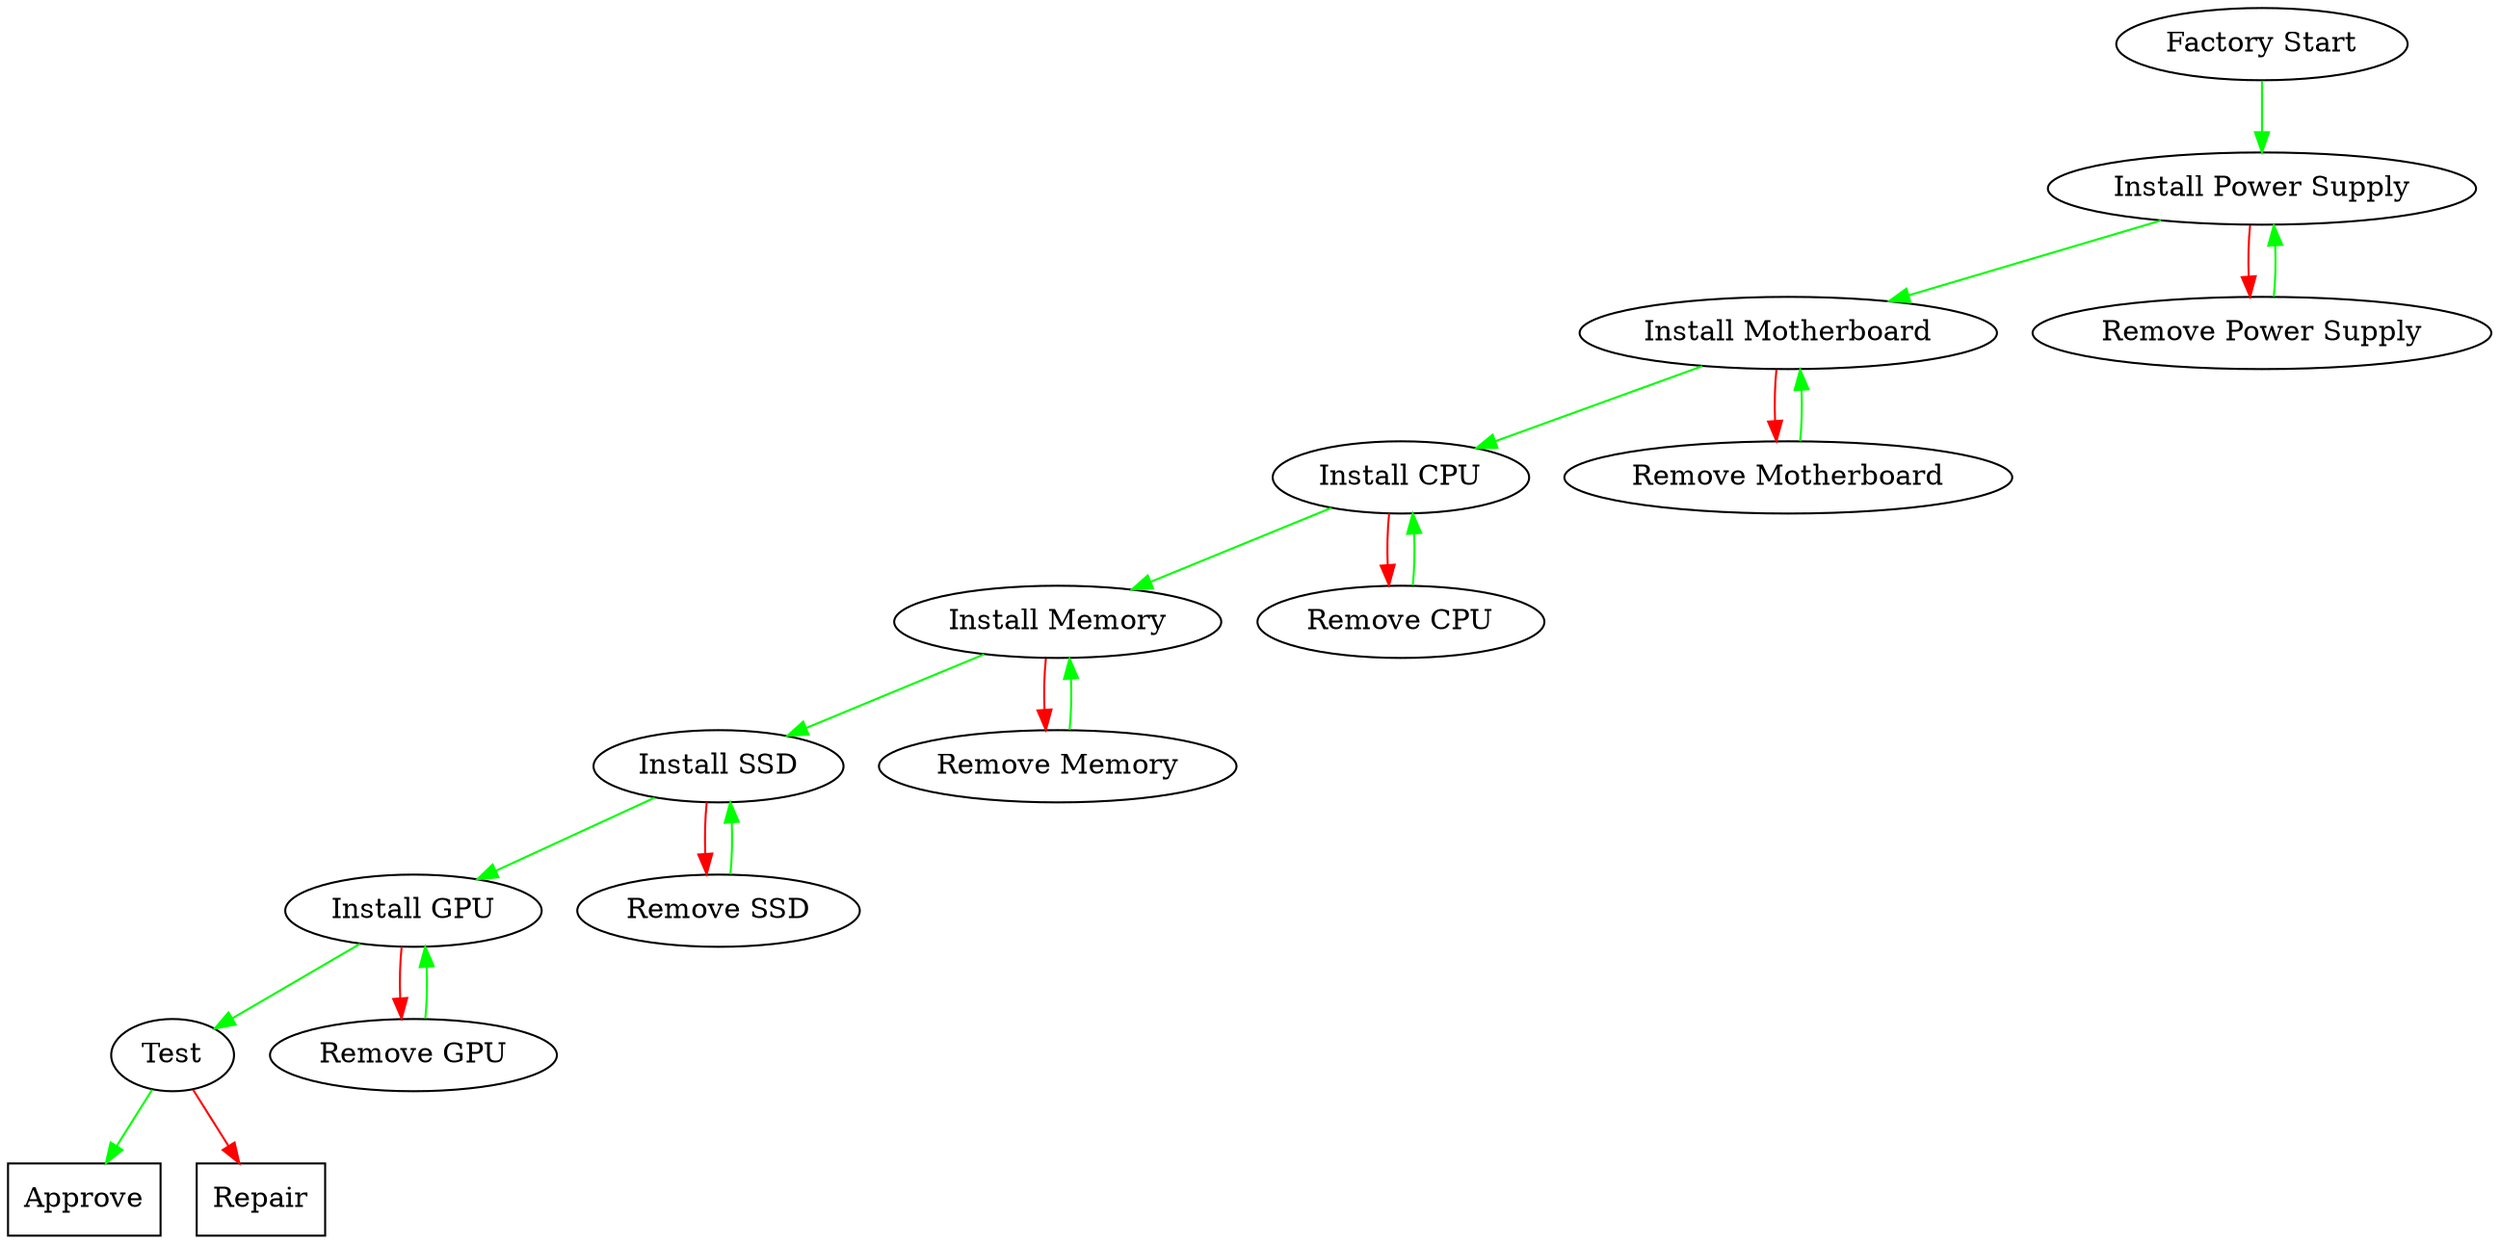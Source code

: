 digraph task {
"Factory Start"->"Install Power Supply" [color=green];
"Install Power Supply"->"Install Motherboard" [color=green];
"Install Power Supply"->"Remove Power Supply" [color=red];
"Remove Power Supply"->"Install Power Supply" [color=green];
"Install Motherboard"->"Install CPU" [color=green];
"Install Motherboard"->"Remove Motherboard" [color=red];
"Remove Motherboard"->"Install Motherboard" [color=green];
"Install CPU"->"Install Memory" [color=green];
"Install CPU"->"Remove CPU" [color=red];
"Remove CPU"->"Install CPU" [color=green];
"Install Memory"->"Install SSD" [color=green];
"Install Memory"->"Remove Memory" [color=red];
"Remove Memory"->"Install Memory" [color=green];
"Install SSD"->"Install GPU" [color=green];
"Install SSD"->"Remove SSD" [color=red];
"Remove SSD"->"Install SSD" [color=green];
"Install GPU"->"Test" [color=green];
"Install GPU"->"Remove GPU" [color=red];
"Remove GPU"->"Install GPU" [color=green];
"Test"->"Approve" [color=green];
"Test"->"Repair" [color=red];
"Approve" [shape=box];
"Repair" [shape=box];
}